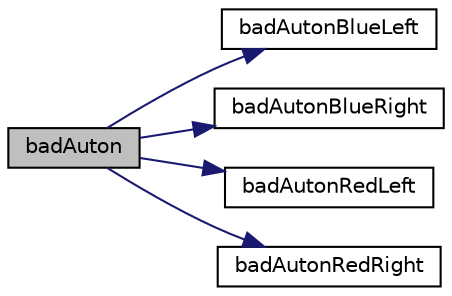 digraph "badAuton"
{
  edge [fontname="Helvetica",fontsize="10",labelfontname="Helvetica",labelfontsize="10"];
  node [fontname="Helvetica",fontsize="10",shape=record];
  rankdir="LR";
  Node0 [label="badAuton",height=0.2,width=0.4,color="black", fillcolor="grey75", style="filled", fontcolor="black"];
  Node0 -> Node1 [color="midnightblue",fontsize="10",style="solid",fontname="Helvetica"];
  Node1 [label="badAutonBlueLeft",height=0.2,width=0.4,color="black", fillcolor="white", style="filled",URL="$db/ddf/auton_8cpp_a36ea406b10e4d9a8d67e2fb46e8e7185.html#a36ea406b10e4d9a8d67e2fb46e8e7185"];
  Node0 -> Node2 [color="midnightblue",fontsize="10",style="solid",fontname="Helvetica"];
  Node2 [label="badAutonBlueRight",height=0.2,width=0.4,color="black", fillcolor="white", style="filled",URL="$db/ddf/auton_8cpp_ac18b0a3ac7170bb6dfa70ba82f176f5b.html#ac18b0a3ac7170bb6dfa70ba82f176f5b"];
  Node0 -> Node3 [color="midnightblue",fontsize="10",style="solid",fontname="Helvetica"];
  Node3 [label="badAutonRedLeft",height=0.2,width=0.4,color="black", fillcolor="white", style="filled",URL="$db/ddf/auton_8cpp_a6a7a31dcb74151b019518167ccb145ae.html#a6a7a31dcb74151b019518167ccb145ae"];
  Node0 -> Node4 [color="midnightblue",fontsize="10",style="solid",fontname="Helvetica"];
  Node4 [label="badAutonRedRight",height=0.2,width=0.4,color="black", fillcolor="white", style="filled",URL="$db/ddf/auton_8cpp_a84717ac55c83eb1faa4c1952a570950a.html#a84717ac55c83eb1faa4c1952a570950a"];
}
